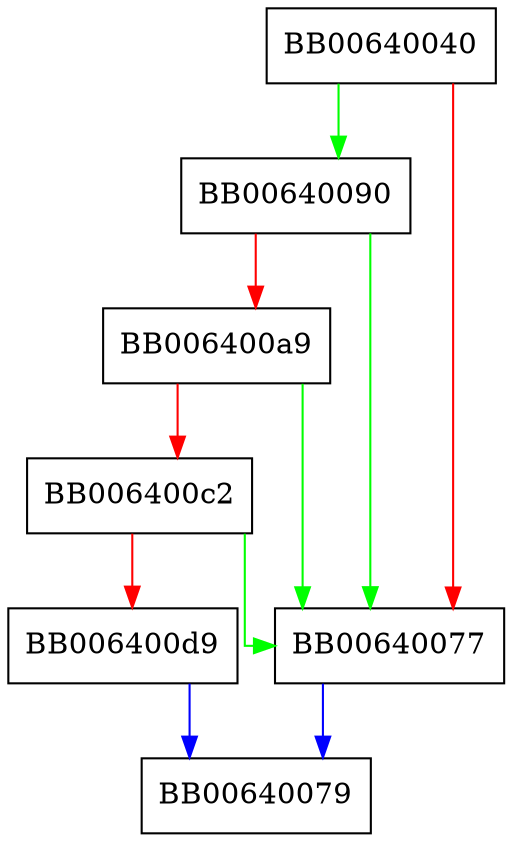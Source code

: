 digraph ossl_rsa_get_lcm {
  node [shape="box"];
  graph [splines=ortho];
  BB00640040 -> BB00640090 [color="green"];
  BB00640040 -> BB00640077 [color="red"];
  BB00640077 -> BB00640079 [color="blue"];
  BB00640090 -> BB00640077 [color="green"];
  BB00640090 -> BB006400a9 [color="red"];
  BB006400a9 -> BB00640077 [color="green"];
  BB006400a9 -> BB006400c2 [color="red"];
  BB006400c2 -> BB00640077 [color="green"];
  BB006400c2 -> BB006400d9 [color="red"];
  BB006400d9 -> BB00640079 [color="blue"];
}